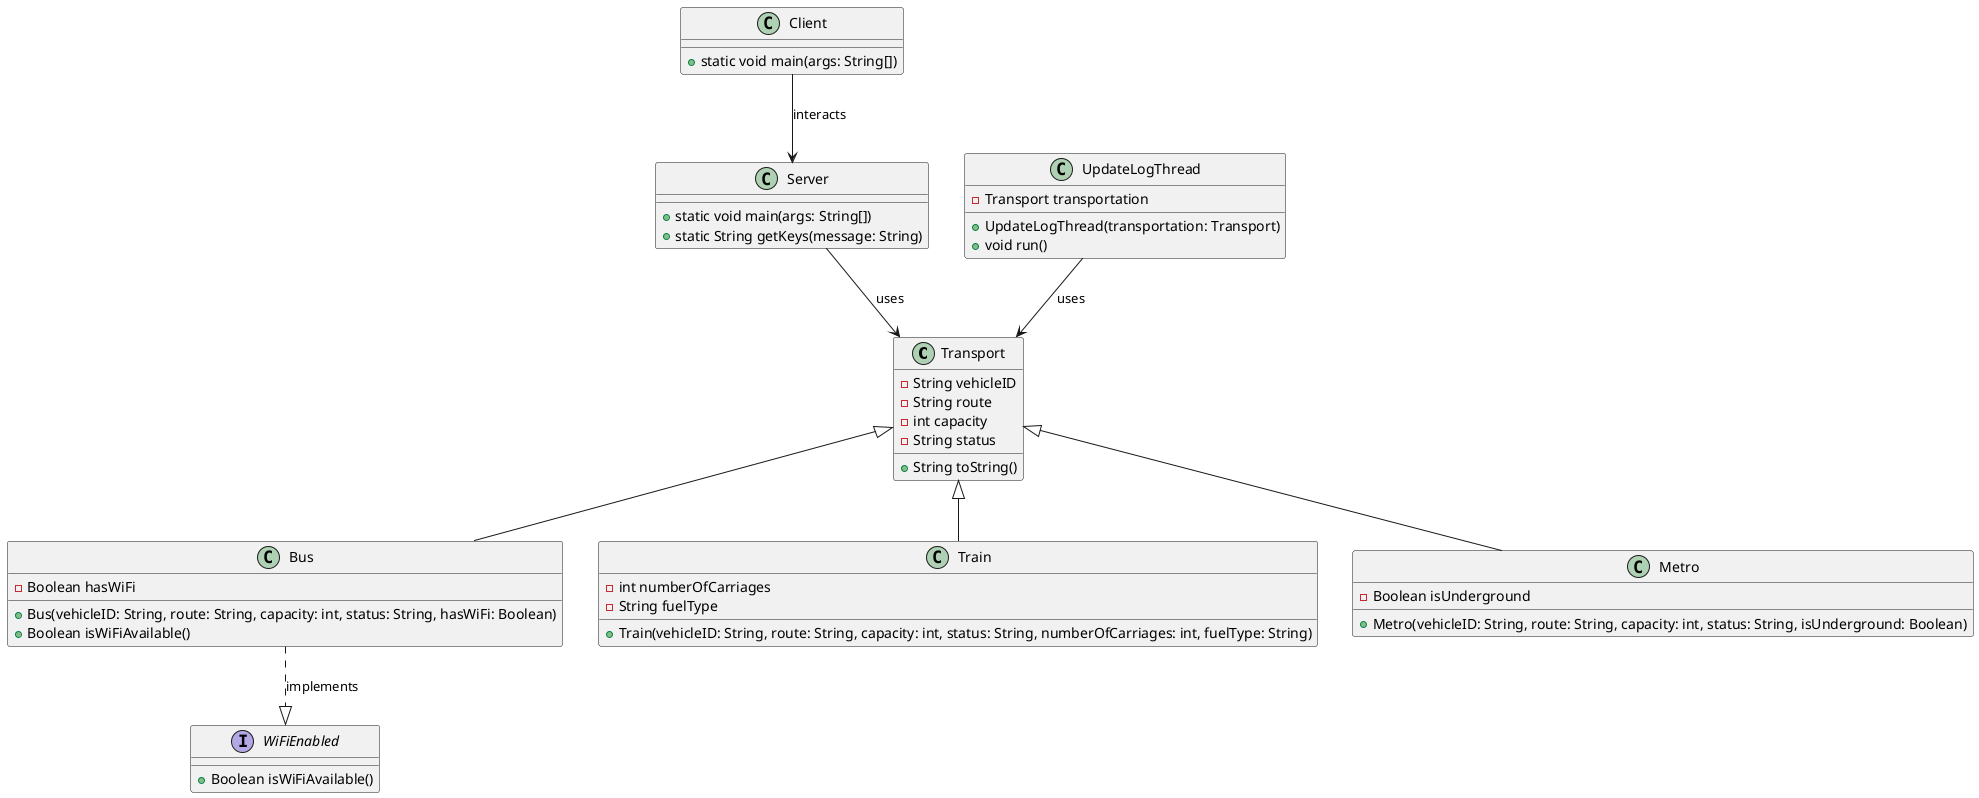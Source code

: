 @startuml a

' Define the abstract base class 'Transport'
class Transport {
    - String vehicleID
    - String route
    - int capacity
    - String status
    + String toString()
}

' Define the 'Bus' class which inherits from 'Transport' and implements 'WiFiEnabled'
class Bus {
    - Boolean hasWiFi
    + Bus(vehicleID: String, route: String, capacity: int, status: String, hasWiFi: Boolean)
    + Boolean isWiFiAvailable()
}

' Define the 'Train' class which inherits from 'Transport'
class Train {
    - int numberOfCarriages
    - String fuelType
    + Train(vehicleID: String, route: String, capacity: int, status: String, numberOfCarriages: int, fuelType: String)
}

' Define the 'Metro' class which inherits from 'Transport'
class Metro {
    - Boolean isUnderground
    + Metro(vehicleID: String, route: String, capacity: int, status: String, isUnderground: Boolean)
}

' Define the 'WiFiEnabled' interface
interface WiFiEnabled {
    + Boolean isWiFiAvailable()
}

' Define the 'Server' class
class Server {
    + static void main(args: String[])
    + static String getKeys(message: String)
}

' Define the 'UpdateLogThread' class
class UpdateLogThread {
    - Transport transportation
    + UpdateLogThread(transportation: Transport)
    + void run()
}

' Define the 'Client' class
class Client {
    + static void main(args: String[])
}

' Relationships
Transport <|-- Bus
Transport <|-- Train
Transport <|-- Metro
Bus ..|> WiFiEnabled : implements

' Server class uses Transport (for the vehicles array)
Server --> Transport : uses

' UpdateLogThread class uses Transport (for logging purposes)
UpdateLogThread --> Transport : uses

' Client class interacts with Server
Client --> Server : interacts

@enduml
